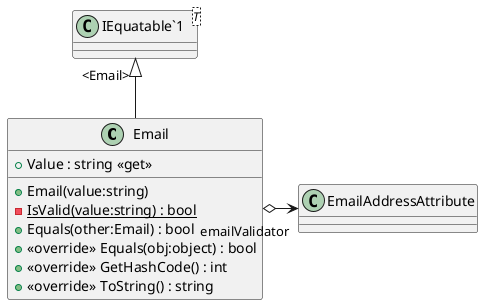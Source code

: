 @startuml
class Email {
    + Value : string <<get>>
    + Email(value:string)
    - {static} IsValid(value:string) : bool
    + Equals(other:Email) : bool
    + <<override>> Equals(obj:object) : bool
    + <<override>> GetHashCode() : int
    + <<override>> ToString() : string
}
class "IEquatable`1"<T> {
}
"IEquatable`1" "<Email>" <|-- Email
Email o-> "emailValidator" EmailAddressAttribute
@enduml
